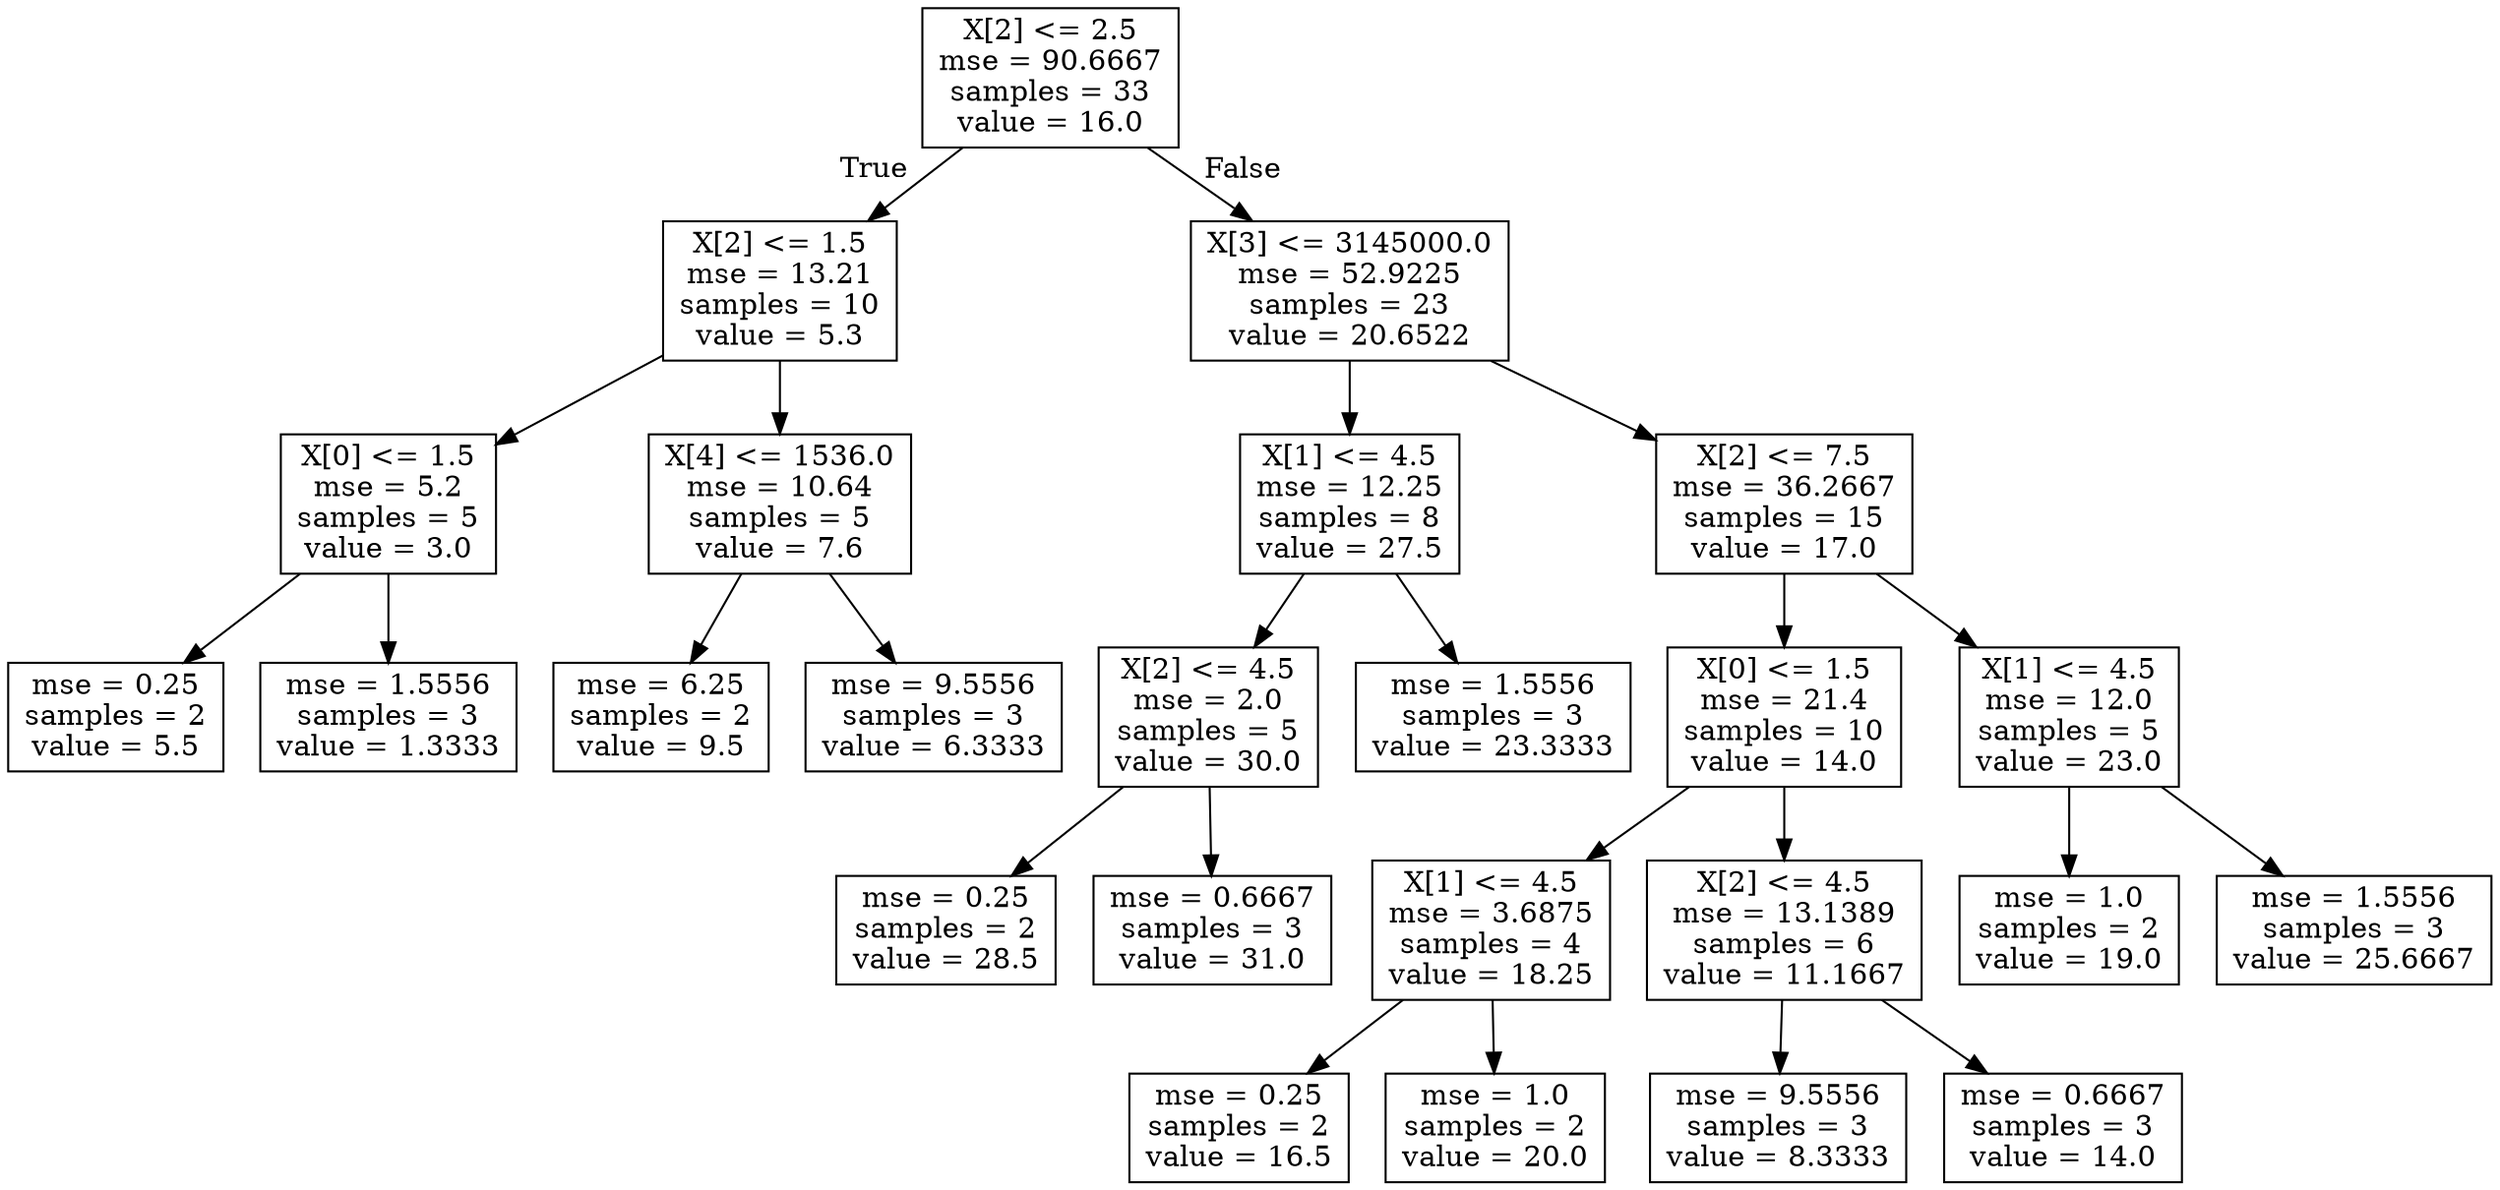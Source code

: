 digraph Tree {
node [shape=box] ;
0 [label="X[2] <= 2.5\nmse = 90.6667\nsamples = 33\nvalue = 16.0"] ;
1 [label="X[2] <= 1.5\nmse = 13.21\nsamples = 10\nvalue = 5.3"] ;
0 -> 1 [labeldistance=2.5, labelangle=45, headlabel="True"] ;
2 [label="X[0] <= 1.5\nmse = 5.2\nsamples = 5\nvalue = 3.0"] ;
1 -> 2 ;
3 [label="mse = 0.25\nsamples = 2\nvalue = 5.5"] ;
2 -> 3 ;
4 [label="mse = 1.5556\nsamples = 3\nvalue = 1.3333"] ;
2 -> 4 ;
5 [label="X[4] <= 1536.0\nmse = 10.64\nsamples = 5\nvalue = 7.6"] ;
1 -> 5 ;
6 [label="mse = 6.25\nsamples = 2\nvalue = 9.5"] ;
5 -> 6 ;
7 [label="mse = 9.5556\nsamples = 3\nvalue = 6.3333"] ;
5 -> 7 ;
8 [label="X[3] <= 3145000.0\nmse = 52.9225\nsamples = 23\nvalue = 20.6522"] ;
0 -> 8 [labeldistance=2.5, labelangle=-45, headlabel="False"] ;
9 [label="X[1] <= 4.5\nmse = 12.25\nsamples = 8\nvalue = 27.5"] ;
8 -> 9 ;
10 [label="X[2] <= 4.5\nmse = 2.0\nsamples = 5\nvalue = 30.0"] ;
9 -> 10 ;
11 [label="mse = 0.25\nsamples = 2\nvalue = 28.5"] ;
10 -> 11 ;
12 [label="mse = 0.6667\nsamples = 3\nvalue = 31.0"] ;
10 -> 12 ;
13 [label="mse = 1.5556\nsamples = 3\nvalue = 23.3333"] ;
9 -> 13 ;
14 [label="X[2] <= 7.5\nmse = 36.2667\nsamples = 15\nvalue = 17.0"] ;
8 -> 14 ;
15 [label="X[0] <= 1.5\nmse = 21.4\nsamples = 10\nvalue = 14.0"] ;
14 -> 15 ;
16 [label="X[1] <= 4.5\nmse = 3.6875\nsamples = 4\nvalue = 18.25"] ;
15 -> 16 ;
17 [label="mse = 0.25\nsamples = 2\nvalue = 16.5"] ;
16 -> 17 ;
18 [label="mse = 1.0\nsamples = 2\nvalue = 20.0"] ;
16 -> 18 ;
19 [label="X[2] <= 4.5\nmse = 13.1389\nsamples = 6\nvalue = 11.1667"] ;
15 -> 19 ;
20 [label="mse = 9.5556\nsamples = 3\nvalue = 8.3333"] ;
19 -> 20 ;
21 [label="mse = 0.6667\nsamples = 3\nvalue = 14.0"] ;
19 -> 21 ;
22 [label="X[1] <= 4.5\nmse = 12.0\nsamples = 5\nvalue = 23.0"] ;
14 -> 22 ;
23 [label="mse = 1.0\nsamples = 2\nvalue = 19.0"] ;
22 -> 23 ;
24 [label="mse = 1.5556\nsamples = 3\nvalue = 25.6667"] ;
22 -> 24 ;
}